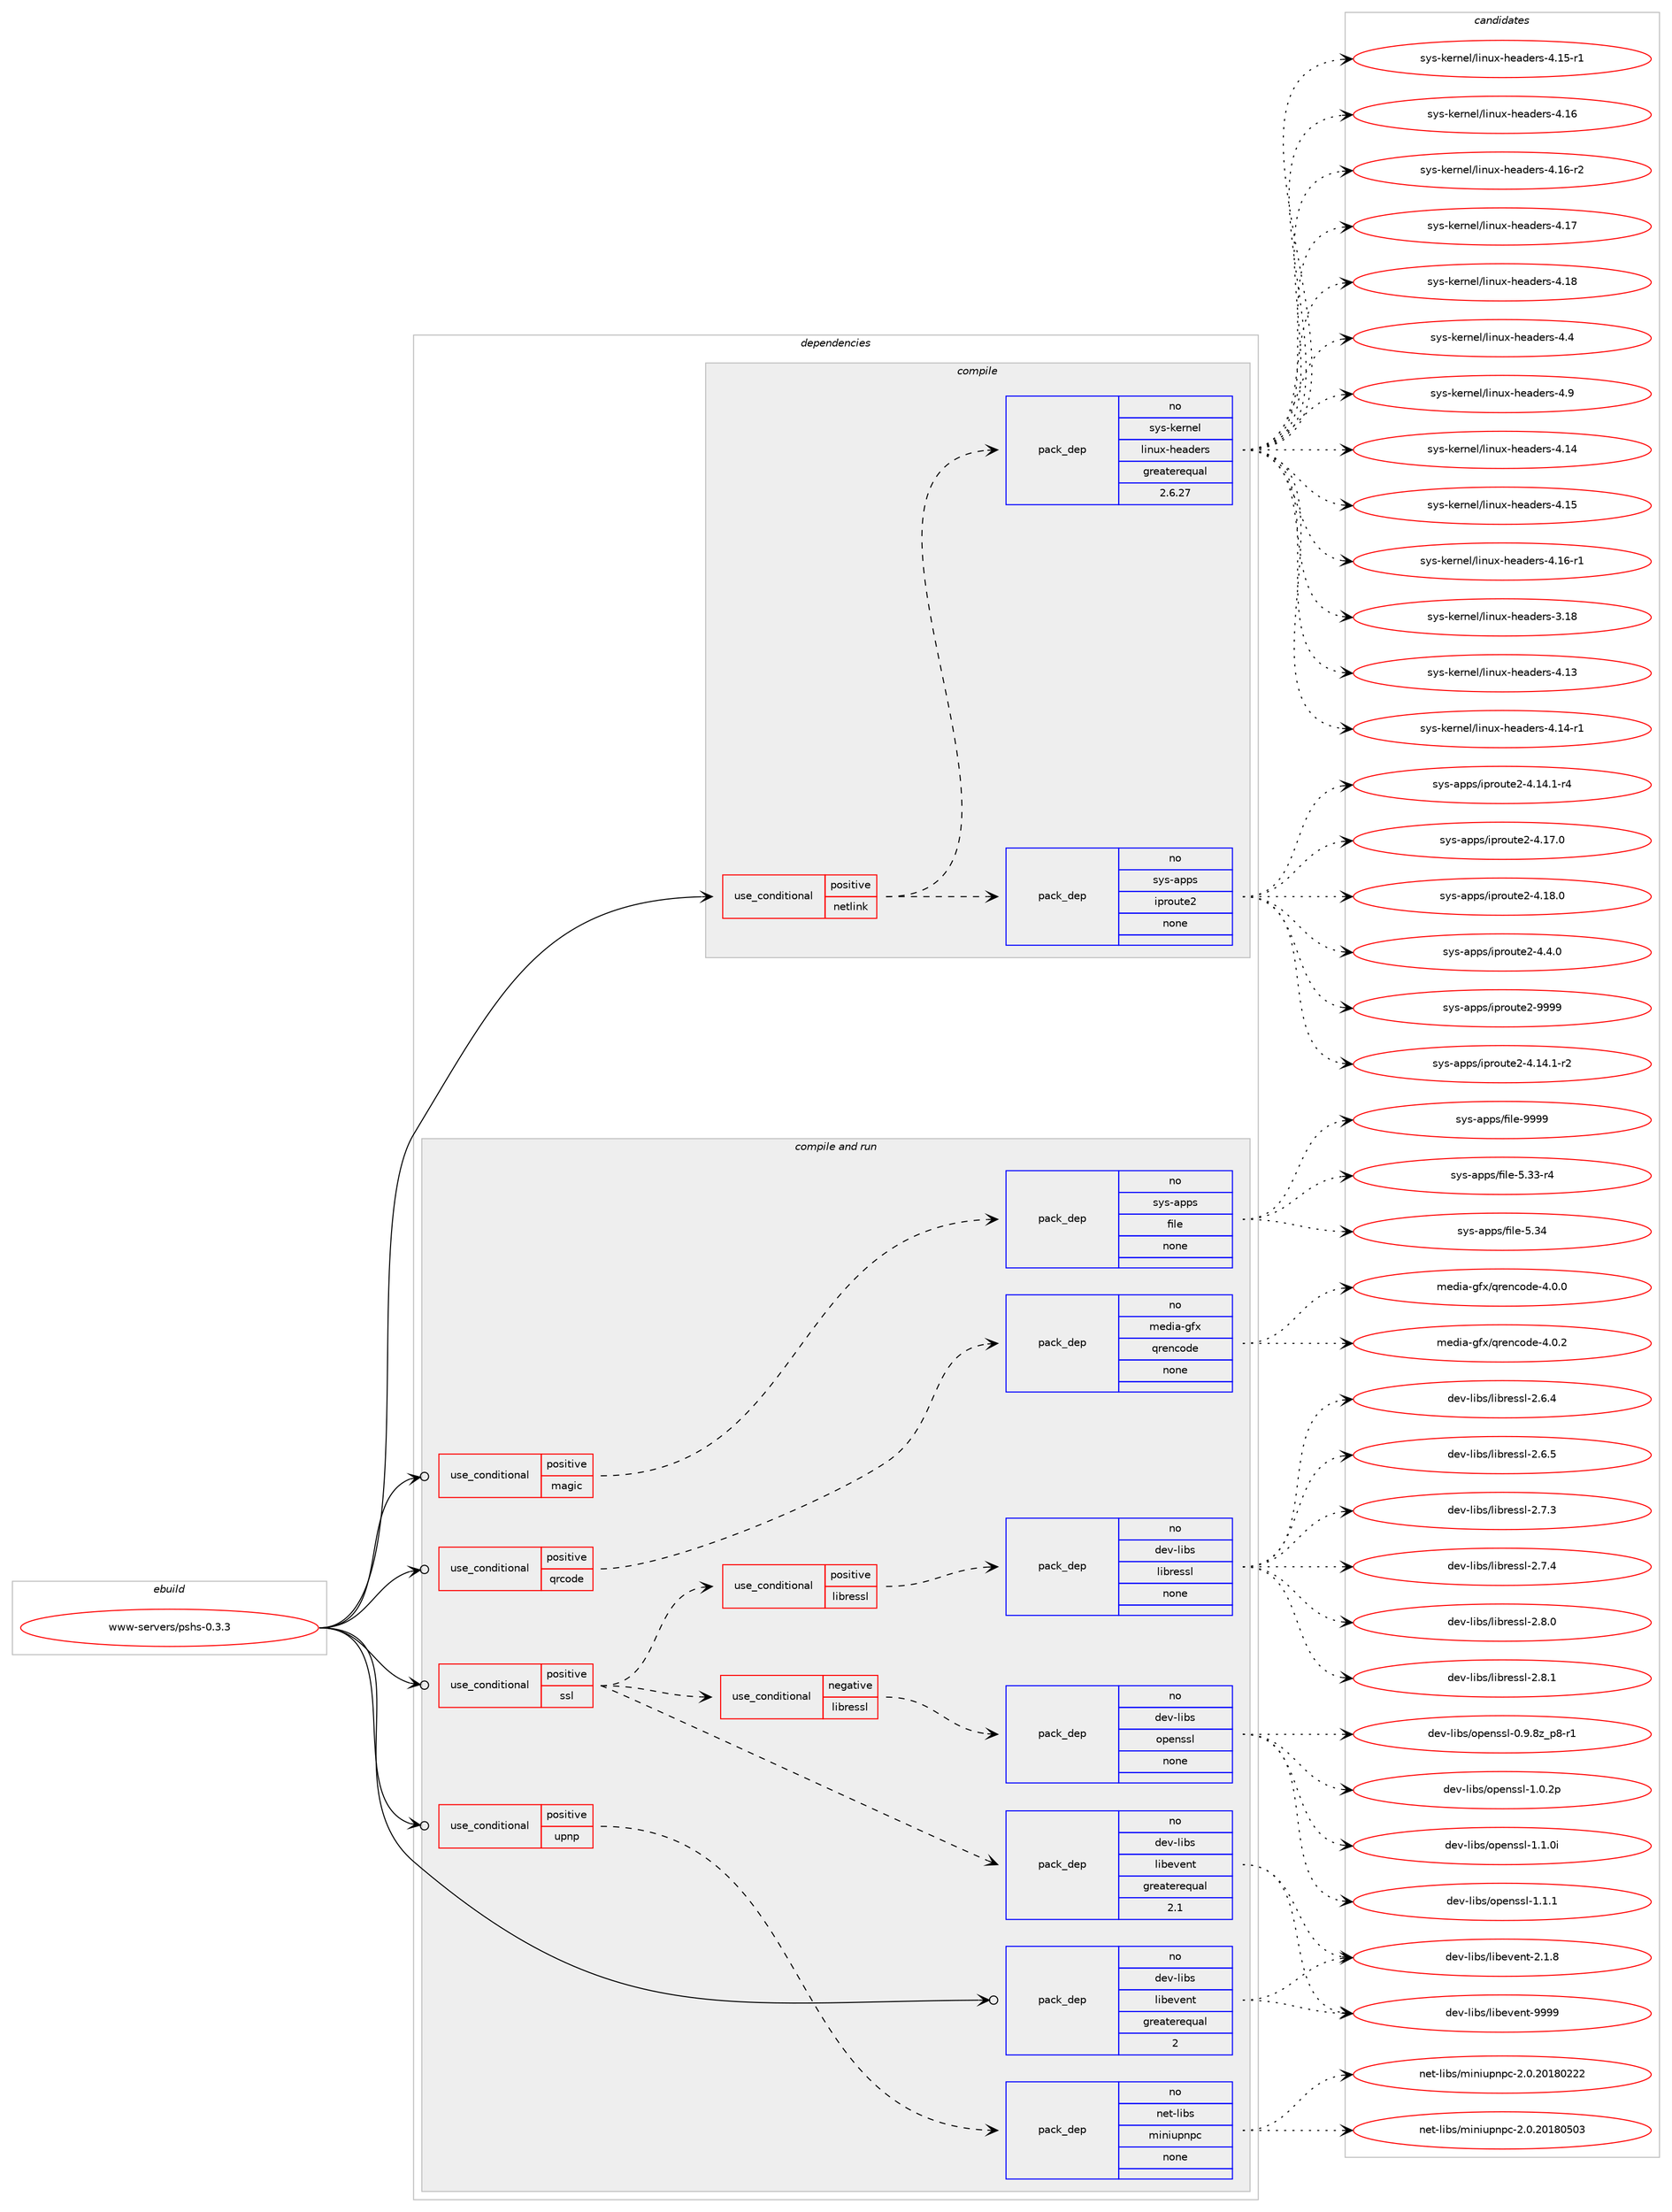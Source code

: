 digraph prolog {

# *************
# Graph options
# *************

newrank=true;
concentrate=true;
compound=true;
graph [rankdir=LR,fontname=Helvetica,fontsize=10,ranksep=1.5];#, ranksep=2.5, nodesep=0.2];
edge  [arrowhead=vee];
node  [fontname=Helvetica,fontsize=10];

# **********
# The ebuild
# **********

subgraph cluster_leftcol {
color=gray;
rank=same;
label=<<i>ebuild</i>>;
id [label="www-servers/pshs-0.3.3", color=red, width=4, href="../www-servers/pshs-0.3.3.svg"];
}

# ****************
# The dependencies
# ****************

subgraph cluster_midcol {
color=gray;
label=<<i>dependencies</i>>;
subgraph cluster_compile {
fillcolor="#eeeeee";
style=filled;
label=<<i>compile</i>>;
subgraph cond2715 {
dependency12522 [label=<<TABLE BORDER="0" CELLBORDER="1" CELLSPACING="0" CELLPADDING="4"><TR><TD ROWSPAN="3" CELLPADDING="10">use_conditional</TD></TR><TR><TD>positive</TD></TR><TR><TD>netlink</TD></TR></TABLE>>, shape=none, color=red];
subgraph pack9554 {
dependency12523 [label=<<TABLE BORDER="0" CELLBORDER="1" CELLSPACING="0" CELLPADDING="4" WIDTH="220"><TR><TD ROWSPAN="6" CELLPADDING="30">pack_dep</TD></TR><TR><TD WIDTH="110">no</TD></TR><TR><TD>sys-apps</TD></TR><TR><TD>iproute2</TD></TR><TR><TD>none</TD></TR><TR><TD></TD></TR></TABLE>>, shape=none, color=blue];
}
dependency12522:e -> dependency12523:w [weight=20,style="dashed",arrowhead="vee"];
subgraph pack9555 {
dependency12524 [label=<<TABLE BORDER="0" CELLBORDER="1" CELLSPACING="0" CELLPADDING="4" WIDTH="220"><TR><TD ROWSPAN="6" CELLPADDING="30">pack_dep</TD></TR><TR><TD WIDTH="110">no</TD></TR><TR><TD>sys-kernel</TD></TR><TR><TD>linux-headers</TD></TR><TR><TD>greaterequal</TD></TR><TR><TD>2.6.27</TD></TR></TABLE>>, shape=none, color=blue];
}
dependency12522:e -> dependency12524:w [weight=20,style="dashed",arrowhead="vee"];
}
id:e -> dependency12522:w [weight=20,style="solid",arrowhead="vee"];
}
subgraph cluster_compileandrun {
fillcolor="#eeeeee";
style=filled;
label=<<i>compile and run</i>>;
subgraph cond2716 {
dependency12525 [label=<<TABLE BORDER="0" CELLBORDER="1" CELLSPACING="0" CELLPADDING="4"><TR><TD ROWSPAN="3" CELLPADDING="10">use_conditional</TD></TR><TR><TD>positive</TD></TR><TR><TD>magic</TD></TR></TABLE>>, shape=none, color=red];
subgraph pack9556 {
dependency12526 [label=<<TABLE BORDER="0" CELLBORDER="1" CELLSPACING="0" CELLPADDING="4" WIDTH="220"><TR><TD ROWSPAN="6" CELLPADDING="30">pack_dep</TD></TR><TR><TD WIDTH="110">no</TD></TR><TR><TD>sys-apps</TD></TR><TR><TD>file</TD></TR><TR><TD>none</TD></TR><TR><TD></TD></TR></TABLE>>, shape=none, color=blue];
}
dependency12525:e -> dependency12526:w [weight=20,style="dashed",arrowhead="vee"];
}
id:e -> dependency12525:w [weight=20,style="solid",arrowhead="odotvee"];
subgraph cond2717 {
dependency12527 [label=<<TABLE BORDER="0" CELLBORDER="1" CELLSPACING="0" CELLPADDING="4"><TR><TD ROWSPAN="3" CELLPADDING="10">use_conditional</TD></TR><TR><TD>positive</TD></TR><TR><TD>qrcode</TD></TR></TABLE>>, shape=none, color=red];
subgraph pack9557 {
dependency12528 [label=<<TABLE BORDER="0" CELLBORDER="1" CELLSPACING="0" CELLPADDING="4" WIDTH="220"><TR><TD ROWSPAN="6" CELLPADDING="30">pack_dep</TD></TR><TR><TD WIDTH="110">no</TD></TR><TR><TD>media-gfx</TD></TR><TR><TD>qrencode</TD></TR><TR><TD>none</TD></TR><TR><TD></TD></TR></TABLE>>, shape=none, color=blue];
}
dependency12527:e -> dependency12528:w [weight=20,style="dashed",arrowhead="vee"];
}
id:e -> dependency12527:w [weight=20,style="solid",arrowhead="odotvee"];
subgraph cond2718 {
dependency12529 [label=<<TABLE BORDER="0" CELLBORDER="1" CELLSPACING="0" CELLPADDING="4"><TR><TD ROWSPAN="3" CELLPADDING="10">use_conditional</TD></TR><TR><TD>positive</TD></TR><TR><TD>ssl</TD></TR></TABLE>>, shape=none, color=red];
subgraph pack9558 {
dependency12530 [label=<<TABLE BORDER="0" CELLBORDER="1" CELLSPACING="0" CELLPADDING="4" WIDTH="220"><TR><TD ROWSPAN="6" CELLPADDING="30">pack_dep</TD></TR><TR><TD WIDTH="110">no</TD></TR><TR><TD>dev-libs</TD></TR><TR><TD>libevent</TD></TR><TR><TD>greaterequal</TD></TR><TR><TD>2.1</TD></TR></TABLE>>, shape=none, color=blue];
}
dependency12529:e -> dependency12530:w [weight=20,style="dashed",arrowhead="vee"];
subgraph cond2719 {
dependency12531 [label=<<TABLE BORDER="0" CELLBORDER="1" CELLSPACING="0" CELLPADDING="4"><TR><TD ROWSPAN="3" CELLPADDING="10">use_conditional</TD></TR><TR><TD>negative</TD></TR><TR><TD>libressl</TD></TR></TABLE>>, shape=none, color=red];
subgraph pack9559 {
dependency12532 [label=<<TABLE BORDER="0" CELLBORDER="1" CELLSPACING="0" CELLPADDING="4" WIDTH="220"><TR><TD ROWSPAN="6" CELLPADDING="30">pack_dep</TD></TR><TR><TD WIDTH="110">no</TD></TR><TR><TD>dev-libs</TD></TR><TR><TD>openssl</TD></TR><TR><TD>none</TD></TR><TR><TD></TD></TR></TABLE>>, shape=none, color=blue];
}
dependency12531:e -> dependency12532:w [weight=20,style="dashed",arrowhead="vee"];
}
dependency12529:e -> dependency12531:w [weight=20,style="dashed",arrowhead="vee"];
subgraph cond2720 {
dependency12533 [label=<<TABLE BORDER="0" CELLBORDER="1" CELLSPACING="0" CELLPADDING="4"><TR><TD ROWSPAN="3" CELLPADDING="10">use_conditional</TD></TR><TR><TD>positive</TD></TR><TR><TD>libressl</TD></TR></TABLE>>, shape=none, color=red];
subgraph pack9560 {
dependency12534 [label=<<TABLE BORDER="0" CELLBORDER="1" CELLSPACING="0" CELLPADDING="4" WIDTH="220"><TR><TD ROWSPAN="6" CELLPADDING="30">pack_dep</TD></TR><TR><TD WIDTH="110">no</TD></TR><TR><TD>dev-libs</TD></TR><TR><TD>libressl</TD></TR><TR><TD>none</TD></TR><TR><TD></TD></TR></TABLE>>, shape=none, color=blue];
}
dependency12533:e -> dependency12534:w [weight=20,style="dashed",arrowhead="vee"];
}
dependency12529:e -> dependency12533:w [weight=20,style="dashed",arrowhead="vee"];
}
id:e -> dependency12529:w [weight=20,style="solid",arrowhead="odotvee"];
subgraph cond2721 {
dependency12535 [label=<<TABLE BORDER="0" CELLBORDER="1" CELLSPACING="0" CELLPADDING="4"><TR><TD ROWSPAN="3" CELLPADDING="10">use_conditional</TD></TR><TR><TD>positive</TD></TR><TR><TD>upnp</TD></TR></TABLE>>, shape=none, color=red];
subgraph pack9561 {
dependency12536 [label=<<TABLE BORDER="0" CELLBORDER="1" CELLSPACING="0" CELLPADDING="4" WIDTH="220"><TR><TD ROWSPAN="6" CELLPADDING="30">pack_dep</TD></TR><TR><TD WIDTH="110">no</TD></TR><TR><TD>net-libs</TD></TR><TR><TD>miniupnpc</TD></TR><TR><TD>none</TD></TR><TR><TD></TD></TR></TABLE>>, shape=none, color=blue];
}
dependency12535:e -> dependency12536:w [weight=20,style="dashed",arrowhead="vee"];
}
id:e -> dependency12535:w [weight=20,style="solid",arrowhead="odotvee"];
subgraph pack9562 {
dependency12537 [label=<<TABLE BORDER="0" CELLBORDER="1" CELLSPACING="0" CELLPADDING="4" WIDTH="220"><TR><TD ROWSPAN="6" CELLPADDING="30">pack_dep</TD></TR><TR><TD WIDTH="110">no</TD></TR><TR><TD>dev-libs</TD></TR><TR><TD>libevent</TD></TR><TR><TD>greaterequal</TD></TR><TR><TD>2</TD></TR></TABLE>>, shape=none, color=blue];
}
id:e -> dependency12537:w [weight=20,style="solid",arrowhead="odotvee"];
}
subgraph cluster_run {
fillcolor="#eeeeee";
style=filled;
label=<<i>run</i>>;
}
}

# **************
# The candidates
# **************

subgraph cluster_choices {
rank=same;
color=gray;
label=<<i>candidates</i>>;

subgraph choice9554 {
color=black;
nodesep=1;
choice11512111545971121121154710511211411111711610150455246495246494511450 [label="sys-apps/iproute2-4.14.1-r2", color=red, width=4,href="../sys-apps/iproute2-4.14.1-r2.svg"];
choice11512111545971121121154710511211411111711610150455246495246494511452 [label="sys-apps/iproute2-4.14.1-r4", color=red, width=4,href="../sys-apps/iproute2-4.14.1-r4.svg"];
choice1151211154597112112115471051121141111171161015045524649554648 [label="sys-apps/iproute2-4.17.0", color=red, width=4,href="../sys-apps/iproute2-4.17.0.svg"];
choice1151211154597112112115471051121141111171161015045524649564648 [label="sys-apps/iproute2-4.18.0", color=red, width=4,href="../sys-apps/iproute2-4.18.0.svg"];
choice11512111545971121121154710511211411111711610150455246524648 [label="sys-apps/iproute2-4.4.0", color=red, width=4,href="../sys-apps/iproute2-4.4.0.svg"];
choice115121115459711211211547105112114111117116101504557575757 [label="sys-apps/iproute2-9999", color=red, width=4,href="../sys-apps/iproute2-9999.svg"];
dependency12523:e -> choice11512111545971121121154710511211411111711610150455246495246494511450:w [style=dotted,weight="100"];
dependency12523:e -> choice11512111545971121121154710511211411111711610150455246495246494511452:w [style=dotted,weight="100"];
dependency12523:e -> choice1151211154597112112115471051121141111171161015045524649554648:w [style=dotted,weight="100"];
dependency12523:e -> choice1151211154597112112115471051121141111171161015045524649564648:w [style=dotted,weight="100"];
dependency12523:e -> choice11512111545971121121154710511211411111711610150455246524648:w [style=dotted,weight="100"];
dependency12523:e -> choice115121115459711211211547105112114111117116101504557575757:w [style=dotted,weight="100"];
}
subgraph choice9555 {
color=black;
nodesep=1;
choice115121115451071011141101011084710810511011712045104101971001011141154552464952 [label="sys-kernel/linux-headers-4.14", color=red, width=4,href="../sys-kernel/linux-headers-4.14.svg"];
choice115121115451071011141101011084710810511011712045104101971001011141154552464953 [label="sys-kernel/linux-headers-4.15", color=red, width=4,href="../sys-kernel/linux-headers-4.15.svg"];
choice1151211154510710111411010110847108105110117120451041019710010111411545524649544511449 [label="sys-kernel/linux-headers-4.16-r1", color=red, width=4,href="../sys-kernel/linux-headers-4.16-r1.svg"];
choice115121115451071011141101011084710810511011712045104101971001011141154551464956 [label="sys-kernel/linux-headers-3.18", color=red, width=4,href="../sys-kernel/linux-headers-3.18.svg"];
choice115121115451071011141101011084710810511011712045104101971001011141154552464951 [label="sys-kernel/linux-headers-4.13", color=red, width=4,href="../sys-kernel/linux-headers-4.13.svg"];
choice1151211154510710111411010110847108105110117120451041019710010111411545524649524511449 [label="sys-kernel/linux-headers-4.14-r1", color=red, width=4,href="../sys-kernel/linux-headers-4.14-r1.svg"];
choice1151211154510710111411010110847108105110117120451041019710010111411545524649534511449 [label="sys-kernel/linux-headers-4.15-r1", color=red, width=4,href="../sys-kernel/linux-headers-4.15-r1.svg"];
choice115121115451071011141101011084710810511011712045104101971001011141154552464954 [label="sys-kernel/linux-headers-4.16", color=red, width=4,href="../sys-kernel/linux-headers-4.16.svg"];
choice1151211154510710111411010110847108105110117120451041019710010111411545524649544511450 [label="sys-kernel/linux-headers-4.16-r2", color=red, width=4,href="../sys-kernel/linux-headers-4.16-r2.svg"];
choice115121115451071011141101011084710810511011712045104101971001011141154552464955 [label="sys-kernel/linux-headers-4.17", color=red, width=4,href="../sys-kernel/linux-headers-4.17.svg"];
choice115121115451071011141101011084710810511011712045104101971001011141154552464956 [label="sys-kernel/linux-headers-4.18", color=red, width=4,href="../sys-kernel/linux-headers-4.18.svg"];
choice1151211154510710111411010110847108105110117120451041019710010111411545524652 [label="sys-kernel/linux-headers-4.4", color=red, width=4,href="../sys-kernel/linux-headers-4.4.svg"];
choice1151211154510710111411010110847108105110117120451041019710010111411545524657 [label="sys-kernel/linux-headers-4.9", color=red, width=4,href="../sys-kernel/linux-headers-4.9.svg"];
dependency12524:e -> choice115121115451071011141101011084710810511011712045104101971001011141154552464952:w [style=dotted,weight="100"];
dependency12524:e -> choice115121115451071011141101011084710810511011712045104101971001011141154552464953:w [style=dotted,weight="100"];
dependency12524:e -> choice1151211154510710111411010110847108105110117120451041019710010111411545524649544511449:w [style=dotted,weight="100"];
dependency12524:e -> choice115121115451071011141101011084710810511011712045104101971001011141154551464956:w [style=dotted,weight="100"];
dependency12524:e -> choice115121115451071011141101011084710810511011712045104101971001011141154552464951:w [style=dotted,weight="100"];
dependency12524:e -> choice1151211154510710111411010110847108105110117120451041019710010111411545524649524511449:w [style=dotted,weight="100"];
dependency12524:e -> choice1151211154510710111411010110847108105110117120451041019710010111411545524649534511449:w [style=dotted,weight="100"];
dependency12524:e -> choice115121115451071011141101011084710810511011712045104101971001011141154552464954:w [style=dotted,weight="100"];
dependency12524:e -> choice1151211154510710111411010110847108105110117120451041019710010111411545524649544511450:w [style=dotted,weight="100"];
dependency12524:e -> choice115121115451071011141101011084710810511011712045104101971001011141154552464955:w [style=dotted,weight="100"];
dependency12524:e -> choice115121115451071011141101011084710810511011712045104101971001011141154552464956:w [style=dotted,weight="100"];
dependency12524:e -> choice1151211154510710111411010110847108105110117120451041019710010111411545524652:w [style=dotted,weight="100"];
dependency12524:e -> choice1151211154510710111411010110847108105110117120451041019710010111411545524657:w [style=dotted,weight="100"];
}
subgraph choice9556 {
color=black;
nodesep=1;
choice11512111545971121121154710210510810145534651514511452 [label="sys-apps/file-5.33-r4", color=red, width=4,href="../sys-apps/file-5.33-r4.svg"];
choice1151211154597112112115471021051081014553465152 [label="sys-apps/file-5.34", color=red, width=4,href="../sys-apps/file-5.34.svg"];
choice1151211154597112112115471021051081014557575757 [label="sys-apps/file-9999", color=red, width=4,href="../sys-apps/file-9999.svg"];
dependency12526:e -> choice11512111545971121121154710210510810145534651514511452:w [style=dotted,weight="100"];
dependency12526:e -> choice1151211154597112112115471021051081014553465152:w [style=dotted,weight="100"];
dependency12526:e -> choice1151211154597112112115471021051081014557575757:w [style=dotted,weight="100"];
}
subgraph choice9557 {
color=black;
nodesep=1;
choice10910110010597451031021204711311410111099111100101455246484648 [label="media-gfx/qrencode-4.0.0", color=red, width=4,href="../media-gfx/qrencode-4.0.0.svg"];
choice10910110010597451031021204711311410111099111100101455246484650 [label="media-gfx/qrencode-4.0.2", color=red, width=4,href="../media-gfx/qrencode-4.0.2.svg"];
dependency12528:e -> choice10910110010597451031021204711311410111099111100101455246484648:w [style=dotted,weight="100"];
dependency12528:e -> choice10910110010597451031021204711311410111099111100101455246484650:w [style=dotted,weight="100"];
}
subgraph choice9558 {
color=black;
nodesep=1;
choice10010111845108105981154710810598101118101110116455046494656 [label="dev-libs/libevent-2.1.8", color=red, width=4,href="../dev-libs/libevent-2.1.8.svg"];
choice100101118451081059811547108105981011181011101164557575757 [label="dev-libs/libevent-9999", color=red, width=4,href="../dev-libs/libevent-9999.svg"];
dependency12530:e -> choice10010111845108105981154710810598101118101110116455046494656:w [style=dotted,weight="100"];
dependency12530:e -> choice100101118451081059811547108105981011181011101164557575757:w [style=dotted,weight="100"];
}
subgraph choice9559 {
color=black;
nodesep=1;
choice10010111845108105981154711111210111011511510845484657465612295112564511449 [label="dev-libs/openssl-0.9.8z_p8-r1", color=red, width=4,href="../dev-libs/openssl-0.9.8z_p8-r1.svg"];
choice100101118451081059811547111112101110115115108454946484650112 [label="dev-libs/openssl-1.0.2p", color=red, width=4,href="../dev-libs/openssl-1.0.2p.svg"];
choice100101118451081059811547111112101110115115108454946494648105 [label="dev-libs/openssl-1.1.0i", color=red, width=4,href="../dev-libs/openssl-1.1.0i.svg"];
choice100101118451081059811547111112101110115115108454946494649 [label="dev-libs/openssl-1.1.1", color=red, width=4,href="../dev-libs/openssl-1.1.1.svg"];
dependency12532:e -> choice10010111845108105981154711111210111011511510845484657465612295112564511449:w [style=dotted,weight="100"];
dependency12532:e -> choice100101118451081059811547111112101110115115108454946484650112:w [style=dotted,weight="100"];
dependency12532:e -> choice100101118451081059811547111112101110115115108454946494648105:w [style=dotted,weight="100"];
dependency12532:e -> choice100101118451081059811547111112101110115115108454946494649:w [style=dotted,weight="100"];
}
subgraph choice9560 {
color=black;
nodesep=1;
choice10010111845108105981154710810598114101115115108455046544652 [label="dev-libs/libressl-2.6.4", color=red, width=4,href="../dev-libs/libressl-2.6.4.svg"];
choice10010111845108105981154710810598114101115115108455046544653 [label="dev-libs/libressl-2.6.5", color=red, width=4,href="../dev-libs/libressl-2.6.5.svg"];
choice10010111845108105981154710810598114101115115108455046554651 [label="dev-libs/libressl-2.7.3", color=red, width=4,href="../dev-libs/libressl-2.7.3.svg"];
choice10010111845108105981154710810598114101115115108455046554652 [label="dev-libs/libressl-2.7.4", color=red, width=4,href="../dev-libs/libressl-2.7.4.svg"];
choice10010111845108105981154710810598114101115115108455046564648 [label="dev-libs/libressl-2.8.0", color=red, width=4,href="../dev-libs/libressl-2.8.0.svg"];
choice10010111845108105981154710810598114101115115108455046564649 [label="dev-libs/libressl-2.8.1", color=red, width=4,href="../dev-libs/libressl-2.8.1.svg"];
dependency12534:e -> choice10010111845108105981154710810598114101115115108455046544652:w [style=dotted,weight="100"];
dependency12534:e -> choice10010111845108105981154710810598114101115115108455046544653:w [style=dotted,weight="100"];
dependency12534:e -> choice10010111845108105981154710810598114101115115108455046554651:w [style=dotted,weight="100"];
dependency12534:e -> choice10010111845108105981154710810598114101115115108455046554652:w [style=dotted,weight="100"];
dependency12534:e -> choice10010111845108105981154710810598114101115115108455046564648:w [style=dotted,weight="100"];
dependency12534:e -> choice10010111845108105981154710810598114101115115108455046564649:w [style=dotted,weight="100"];
}
subgraph choice9561 {
color=black;
nodesep=1;
choice1101011164510810598115471091051101051171121101129945504648465048495648505050 [label="net-libs/miniupnpc-2.0.20180222", color=red, width=4,href="../net-libs/miniupnpc-2.0.20180222.svg"];
choice1101011164510810598115471091051101051171121101129945504648465048495648534851 [label="net-libs/miniupnpc-2.0.20180503", color=red, width=4,href="../net-libs/miniupnpc-2.0.20180503.svg"];
dependency12536:e -> choice1101011164510810598115471091051101051171121101129945504648465048495648505050:w [style=dotted,weight="100"];
dependency12536:e -> choice1101011164510810598115471091051101051171121101129945504648465048495648534851:w [style=dotted,weight="100"];
}
subgraph choice9562 {
color=black;
nodesep=1;
choice10010111845108105981154710810598101118101110116455046494656 [label="dev-libs/libevent-2.1.8", color=red, width=4,href="../dev-libs/libevent-2.1.8.svg"];
choice100101118451081059811547108105981011181011101164557575757 [label="dev-libs/libevent-9999", color=red, width=4,href="../dev-libs/libevent-9999.svg"];
dependency12537:e -> choice10010111845108105981154710810598101118101110116455046494656:w [style=dotted,weight="100"];
dependency12537:e -> choice100101118451081059811547108105981011181011101164557575757:w [style=dotted,weight="100"];
}
}

}
